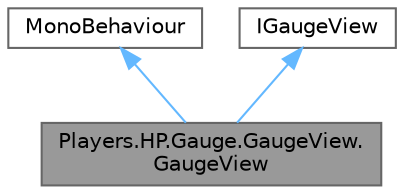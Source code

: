 digraph "Players.HP.Gauge.GaugeView.GaugeView"
{
 // LATEX_PDF_SIZE
  bgcolor="transparent";
  edge [fontname=Helvetica,fontsize=10,labelfontname=Helvetica,labelfontsize=10];
  node [fontname=Helvetica,fontsize=10,shape=box,height=0.2,width=0.4];
  Node1 [id="Node000001",label="Players.HP.Gauge.GaugeView.\lGaugeView",height=0.2,width=0.4,color="gray40", fillcolor="grey60", style="filled", fontcolor="black",tooltip="スタンゲージのview(ui管理する)"];
  Node2 -> Node1 [id="edge1_Node000001_Node000002",dir="back",color="steelblue1",style="solid",tooltip=" "];
  Node2 [id="Node000002",label="MonoBehaviour",height=0.2,width=0.4,color="gray40", fillcolor="white", style="filled",tooltip=" "];
  Node3 -> Node1 [id="edge2_Node000001_Node000003",dir="back",color="steelblue1",style="solid",tooltip=" "];
  Node3 [id="Node000003",label="IGaugeView",height=0.2,width=0.4,color="gray40", fillcolor="white", style="filled",URL="$interfacePlayers_1_1HP_1_1Gauge_1_1GaugeView_1_1IGaugeView.html",tooltip=" "];
}

